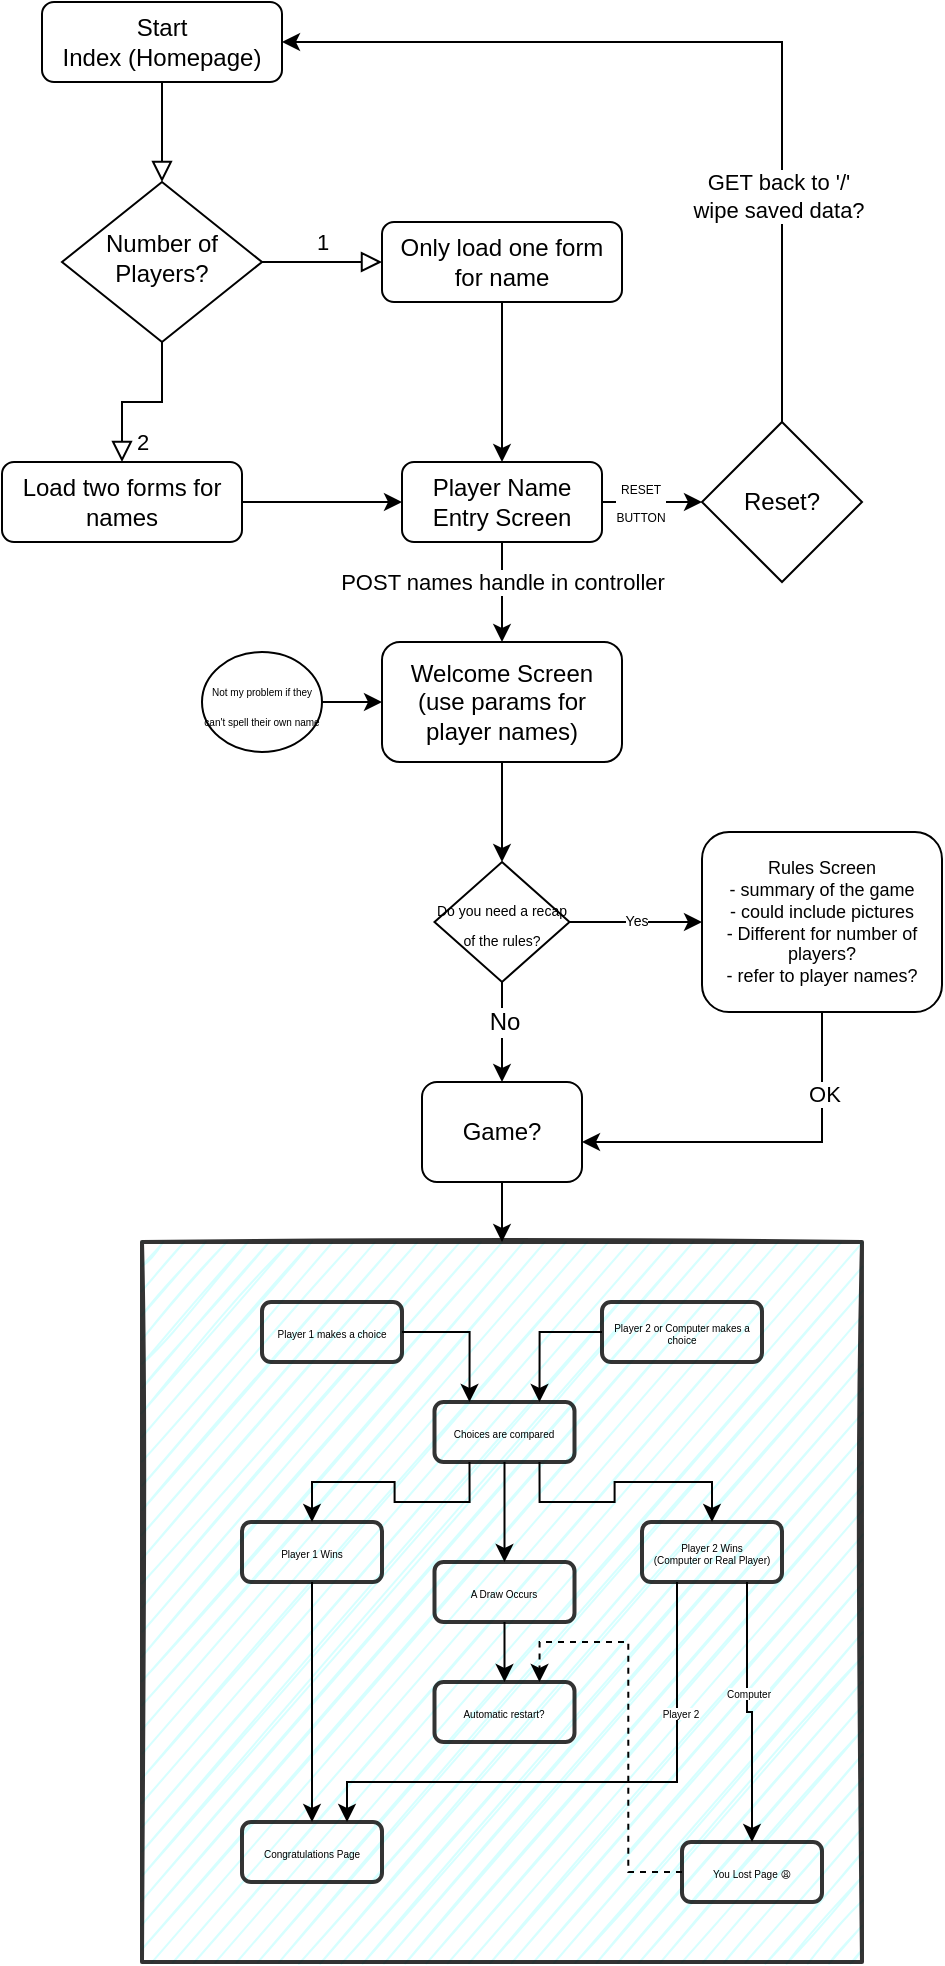 <mxfile>
    <diagram id="C5RBs43oDa-KdzZeNtuy" name="Page-1">
        <mxGraphModel dx="521" dy="329" grid="1" gridSize="10" guides="1" tooltips="1" connect="1" arrows="1" fold="1" page="1" pageScale="1" pageWidth="827" pageHeight="1169" background="none" math="0" shadow="0">
            <root>
                <mxCell id="WIyWlLk6GJQsqaUBKTNV-0"/>
                <mxCell id="WIyWlLk6GJQsqaUBKTNV-1" parent="WIyWlLk6GJQsqaUBKTNV-0"/>
                <mxCell id="4PX8sGZh6ZXdaeZX1pjj-25" value="" style="whiteSpace=wrap;html=1;aspect=fixed;fontSize=5;opacity=80;strokeWidth=2;fillColor=#CCFFFF;sketch=1;glass=0;" parent="WIyWlLk6GJQsqaUBKTNV-1" vertex="1">
                    <mxGeometry x="210" y="700" width="360" height="360" as="geometry"/>
                </mxCell>
                <mxCell id="WIyWlLk6GJQsqaUBKTNV-2" value="" style="rounded=0;html=1;jettySize=auto;orthogonalLoop=1;fontSize=11;endArrow=block;endFill=0;endSize=8;strokeWidth=1;shadow=0;labelBackgroundColor=none;edgeStyle=orthogonalEdgeStyle;" parent="WIyWlLk6GJQsqaUBKTNV-1" source="WIyWlLk6GJQsqaUBKTNV-3" target="WIyWlLk6GJQsqaUBKTNV-6" edge="1">
                    <mxGeometry relative="1" as="geometry"/>
                </mxCell>
                <mxCell id="WIyWlLk6GJQsqaUBKTNV-3" value="Start&lt;br&gt;Index (Homepage)" style="rounded=1;whiteSpace=wrap;html=1;fontSize=12;glass=0;strokeWidth=1;shadow=0;" parent="WIyWlLk6GJQsqaUBKTNV-1" vertex="1">
                    <mxGeometry x="160" y="80" width="120" height="40" as="geometry"/>
                </mxCell>
                <mxCell id="WIyWlLk6GJQsqaUBKTNV-4" value="2" style="rounded=0;html=1;jettySize=auto;orthogonalLoop=1;fontSize=11;endArrow=block;endFill=0;endSize=8;strokeWidth=1;shadow=0;labelBackgroundColor=none;edgeStyle=orthogonalEdgeStyle;entryX=0.5;entryY=0;entryDx=0;entryDy=0;" parent="WIyWlLk6GJQsqaUBKTNV-1" source="WIyWlLk6GJQsqaUBKTNV-6" target="4PX8sGZh6ZXdaeZX1pjj-4" edge="1">
                    <mxGeometry y="20" relative="1" as="geometry">
                        <mxPoint as="offset"/>
                        <mxPoint x="220" y="290" as="targetPoint"/>
                    </mxGeometry>
                </mxCell>
                <mxCell id="WIyWlLk6GJQsqaUBKTNV-5" value="1" style="edgeStyle=orthogonalEdgeStyle;rounded=0;html=1;jettySize=auto;orthogonalLoop=1;fontSize=11;endArrow=block;endFill=0;endSize=8;strokeWidth=1;shadow=0;labelBackgroundColor=none;entryX=0;entryY=0.5;entryDx=0;entryDy=0;" parent="WIyWlLk6GJQsqaUBKTNV-1" source="WIyWlLk6GJQsqaUBKTNV-6" target="4PX8sGZh6ZXdaeZX1pjj-2" edge="1">
                    <mxGeometry y="10" relative="1" as="geometry">
                        <mxPoint as="offset"/>
                        <mxPoint x="350.0" y="210" as="targetPoint"/>
                    </mxGeometry>
                </mxCell>
                <mxCell id="WIyWlLk6GJQsqaUBKTNV-6" value="Number of Players?" style="rhombus;whiteSpace=wrap;html=1;shadow=0;fontFamily=Helvetica;fontSize=12;align=center;strokeWidth=1;spacing=6;spacingTop=-4;" parent="WIyWlLk6GJQsqaUBKTNV-1" vertex="1">
                    <mxGeometry x="170" y="170" width="100" height="80" as="geometry"/>
                </mxCell>
                <mxCell id="4PX8sGZh6ZXdaeZX1pjj-8" style="edgeStyle=orthogonalEdgeStyle;rounded=0;orthogonalLoop=1;jettySize=auto;html=1;entryX=0;entryY=0.5;entryDx=0;entryDy=0;" parent="WIyWlLk6GJQsqaUBKTNV-1" source="WIyWlLk6GJQsqaUBKTNV-12" target="4PX8sGZh6ZXdaeZX1pjj-7" edge="1">
                    <mxGeometry relative="1" as="geometry"/>
                </mxCell>
                <mxCell id="SA4uv84_RfWoKcKe5siB-1" value="&lt;font style=&quot;font-size: 6px&quot;&gt;RESET&lt;br&gt;BUTTON&lt;/font&gt;" style="edgeLabel;html=1;align=center;verticalAlign=middle;resizable=0;points=[];" parent="4PX8sGZh6ZXdaeZX1pjj-8" vertex="1" connectable="0">
                    <mxGeometry x="-0.246" y="1" relative="1" as="geometry">
                        <mxPoint as="offset"/>
                    </mxGeometry>
                </mxCell>
                <mxCell id="4PX8sGZh6ZXdaeZX1pjj-11" style="edgeStyle=orthogonalEdgeStyle;rounded=0;orthogonalLoop=1;jettySize=auto;html=1;entryX=0.5;entryY=0;entryDx=0;entryDy=0;" parent="WIyWlLk6GJQsqaUBKTNV-1" source="WIyWlLk6GJQsqaUBKTNV-12" target="4PX8sGZh6ZXdaeZX1pjj-6" edge="1">
                    <mxGeometry relative="1" as="geometry"/>
                </mxCell>
                <mxCell id="4PX8sGZh6ZXdaeZX1pjj-12" value="POST names handle in controller" style="edgeLabel;html=1;align=center;verticalAlign=middle;resizable=0;points=[];" parent="4PX8sGZh6ZXdaeZX1pjj-11" vertex="1" connectable="0">
                    <mxGeometry x="-0.318" y="-1" relative="1" as="geometry">
                        <mxPoint x="1" y="3" as="offset"/>
                    </mxGeometry>
                </mxCell>
                <mxCell id="WIyWlLk6GJQsqaUBKTNV-12" value="Player Name Entry Screen" style="rounded=1;whiteSpace=wrap;html=1;fontSize=12;glass=0;strokeWidth=1;shadow=0;" parent="WIyWlLk6GJQsqaUBKTNV-1" vertex="1">
                    <mxGeometry x="340" y="310" width="100" height="40" as="geometry"/>
                </mxCell>
                <mxCell id="4PX8sGZh6ZXdaeZX1pjj-1" style="edgeStyle=orthogonalEdgeStyle;rounded=0;orthogonalLoop=1;jettySize=auto;html=1;exitX=0.5;exitY=1;exitDx=0;exitDy=0;entryX=0.5;entryY=0;entryDx=0;entryDy=0;" parent="WIyWlLk6GJQsqaUBKTNV-1" source="4PX8sGZh6ZXdaeZX1pjj-2" target="WIyWlLk6GJQsqaUBKTNV-12" edge="1">
                    <mxGeometry relative="1" as="geometry">
                        <mxPoint x="400.0" y="250" as="sourcePoint"/>
                    </mxGeometry>
                </mxCell>
                <mxCell id="4PX8sGZh6ZXdaeZX1pjj-2" value="Only load one form for name" style="rounded=1;whiteSpace=wrap;html=1;fontSize=12;glass=0;strokeWidth=1;shadow=0;" parent="WIyWlLk6GJQsqaUBKTNV-1" vertex="1">
                    <mxGeometry x="330" y="190" width="120" height="40" as="geometry"/>
                </mxCell>
                <mxCell id="4PX8sGZh6ZXdaeZX1pjj-5" style="edgeStyle=orthogonalEdgeStyle;rounded=0;orthogonalLoop=1;jettySize=auto;html=1;exitX=1;exitY=0.5;exitDx=0;exitDy=0;entryX=0;entryY=0.5;entryDx=0;entryDy=0;" parent="WIyWlLk6GJQsqaUBKTNV-1" source="4PX8sGZh6ZXdaeZX1pjj-4" target="WIyWlLk6GJQsqaUBKTNV-12" edge="1">
                    <mxGeometry relative="1" as="geometry"/>
                </mxCell>
                <mxCell id="4PX8sGZh6ZXdaeZX1pjj-4" value="Load two forms for names" style="rounded=1;whiteSpace=wrap;html=1;fontSize=12;glass=0;strokeWidth=1;shadow=0;" parent="WIyWlLk6GJQsqaUBKTNV-1" vertex="1">
                    <mxGeometry x="140" y="310" width="120" height="40" as="geometry"/>
                </mxCell>
                <mxCell id="4PX8sGZh6ZXdaeZX1pjj-14" style="edgeStyle=orthogonalEdgeStyle;rounded=0;orthogonalLoop=1;jettySize=auto;html=1;entryX=0.5;entryY=0;entryDx=0;entryDy=0;" parent="WIyWlLk6GJQsqaUBKTNV-1" source="4PX8sGZh6ZXdaeZX1pjj-6" target="4PX8sGZh6ZXdaeZX1pjj-17" edge="1">
                    <mxGeometry relative="1" as="geometry">
                        <mxPoint x="390" y="510" as="targetPoint"/>
                    </mxGeometry>
                </mxCell>
                <mxCell id="4PX8sGZh6ZXdaeZX1pjj-6" value="Welcome Screen&lt;br&gt;(use params for player names)" style="rounded=1;whiteSpace=wrap;html=1;" parent="WIyWlLk6GJQsqaUBKTNV-1" vertex="1">
                    <mxGeometry x="330" y="400" width="120" height="60" as="geometry"/>
                </mxCell>
                <mxCell id="4PX8sGZh6ZXdaeZX1pjj-10" style="edgeStyle=orthogonalEdgeStyle;rounded=0;orthogonalLoop=1;jettySize=auto;html=1;entryX=1;entryY=0.5;entryDx=0;entryDy=0;" parent="WIyWlLk6GJQsqaUBKTNV-1" source="4PX8sGZh6ZXdaeZX1pjj-7" target="WIyWlLk6GJQsqaUBKTNV-3" edge="1">
                    <mxGeometry relative="1" as="geometry">
                        <Array as="points">
                            <mxPoint x="530" y="100"/>
                        </Array>
                    </mxGeometry>
                </mxCell>
                <mxCell id="4PX8sGZh6ZXdaeZX1pjj-13" value="GET back to '/'&lt;br&gt;wipe saved data?" style="edgeLabel;html=1;align=center;verticalAlign=middle;resizable=0;points=[];" parent="4PX8sGZh6ZXdaeZX1pjj-10" vertex="1" connectable="0">
                    <mxGeometry x="-0.483" y="2" relative="1" as="geometry">
                        <mxPoint as="offset"/>
                    </mxGeometry>
                </mxCell>
                <mxCell id="4PX8sGZh6ZXdaeZX1pjj-7" value="Reset?" style="rhombus;whiteSpace=wrap;html=1;" parent="WIyWlLk6GJQsqaUBKTNV-1" vertex="1">
                    <mxGeometry x="490" y="290" width="80" height="80" as="geometry"/>
                </mxCell>
                <mxCell id="4PX8sGZh6ZXdaeZX1pjj-16" style="edgeStyle=orthogonalEdgeStyle;rounded=0;orthogonalLoop=1;jettySize=auto;html=1;entryX=0;entryY=0.5;entryDx=0;entryDy=0;" parent="WIyWlLk6GJQsqaUBKTNV-1" source="4PX8sGZh6ZXdaeZX1pjj-15" target="4PX8sGZh6ZXdaeZX1pjj-6" edge="1">
                    <mxGeometry relative="1" as="geometry"/>
                </mxCell>
                <mxCell id="4PX8sGZh6ZXdaeZX1pjj-15" value="&lt;font style=&quot;font-size: 5px&quot;&gt;Not my problem if they can't spell their own name&lt;/font&gt;" style="ellipse;whiteSpace=wrap;html=1;" parent="WIyWlLk6GJQsqaUBKTNV-1" vertex="1">
                    <mxGeometry x="240" y="405" width="60" height="50" as="geometry"/>
                </mxCell>
                <mxCell id="4PX8sGZh6ZXdaeZX1pjj-19" value="Yes" style="edgeStyle=orthogonalEdgeStyle;rounded=0;orthogonalLoop=1;jettySize=auto;html=1;fontSize=7;entryX=0;entryY=0.5;entryDx=0;entryDy=0;" parent="WIyWlLk6GJQsqaUBKTNV-1" source="4PX8sGZh6ZXdaeZX1pjj-17" target="4PX8sGZh6ZXdaeZX1pjj-20" edge="1">
                    <mxGeometry relative="1" as="geometry">
                        <mxPoint x="490" y="540" as="targetPoint"/>
                    </mxGeometry>
                </mxCell>
                <mxCell id="4PX8sGZh6ZXdaeZX1pjj-21" style="edgeStyle=orthogonalEdgeStyle;rounded=0;orthogonalLoop=1;jettySize=auto;html=1;exitX=0.5;exitY=1;exitDx=0;exitDy=0;fontSize=12;entryX=0.5;entryY=0;entryDx=0;entryDy=0;" parent="WIyWlLk6GJQsqaUBKTNV-1" source="4PX8sGZh6ZXdaeZX1pjj-17" target="4PX8sGZh6ZXdaeZX1pjj-23" edge="1">
                    <mxGeometry relative="1" as="geometry">
                        <mxPoint x="390.0" y="620" as="targetPoint"/>
                    </mxGeometry>
                </mxCell>
                <mxCell id="4PX8sGZh6ZXdaeZX1pjj-22" value="No" style="edgeLabel;html=1;align=center;verticalAlign=middle;resizable=0;points=[];fontSize=12;" parent="4PX8sGZh6ZXdaeZX1pjj-21" vertex="1" connectable="0">
                    <mxGeometry x="-0.214" y="1" relative="1" as="geometry">
                        <mxPoint as="offset"/>
                    </mxGeometry>
                </mxCell>
                <mxCell id="4PX8sGZh6ZXdaeZX1pjj-17" value="&lt;font style=&quot;font-size: 7px&quot;&gt;Do you need a recap of the rules?&lt;/font&gt;" style="rhombus;whiteSpace=wrap;html=1;" parent="WIyWlLk6GJQsqaUBKTNV-1" vertex="1">
                    <mxGeometry x="356.25" y="510" width="67.5" height="60" as="geometry"/>
                </mxCell>
                <mxCell id="4PX8sGZh6ZXdaeZX1pjj-24" style="edgeStyle=orthogonalEdgeStyle;rounded=0;orthogonalLoop=1;jettySize=auto;html=1;entryX=1;entryY=0.6;entryDx=0;entryDy=0;entryPerimeter=0;fontSize=12;" parent="WIyWlLk6GJQsqaUBKTNV-1" source="4PX8sGZh6ZXdaeZX1pjj-20" target="4PX8sGZh6ZXdaeZX1pjj-23" edge="1">
                    <mxGeometry relative="1" as="geometry">
                        <Array as="points">
                            <mxPoint x="550" y="650"/>
                        </Array>
                    </mxGeometry>
                </mxCell>
                <mxCell id="SA4uv84_RfWoKcKe5siB-0" value="OK" style="edgeLabel;html=1;align=center;verticalAlign=middle;resizable=0;points=[];" parent="4PX8sGZh6ZXdaeZX1pjj-24" vertex="1" connectable="0">
                    <mxGeometry x="-0.56" y="1" relative="1" as="geometry">
                        <mxPoint as="offset"/>
                    </mxGeometry>
                </mxCell>
                <mxCell id="4PX8sGZh6ZXdaeZX1pjj-20" value="&lt;font style=&quot;font-size: 9px&quot;&gt;Rules Screen&lt;br&gt;- summary of the game&lt;br&gt;- could include pictures&lt;br&gt;- Different for number of players?&lt;br&gt;- refer to player names?&lt;br&gt;&lt;/font&gt;" style="rounded=1;whiteSpace=wrap;html=1;fontSize=7;" parent="WIyWlLk6GJQsqaUBKTNV-1" vertex="1">
                    <mxGeometry x="490" y="495" width="120" height="90" as="geometry"/>
                </mxCell>
                <mxCell id="4PX8sGZh6ZXdaeZX1pjj-51" style="edgeStyle=orthogonalEdgeStyle;rounded=0;orthogonalLoop=1;jettySize=auto;html=1;entryX=0.5;entryY=0;entryDx=0;entryDy=0;fontSize=5;" parent="WIyWlLk6GJQsqaUBKTNV-1" source="4PX8sGZh6ZXdaeZX1pjj-23" target="4PX8sGZh6ZXdaeZX1pjj-25" edge="1">
                    <mxGeometry relative="1" as="geometry"/>
                </mxCell>
                <mxCell id="4PX8sGZh6ZXdaeZX1pjj-23" value="&lt;font style=&quot;font-size: 12px&quot;&gt;Game?&lt;/font&gt;" style="rounded=1;whiteSpace=wrap;html=1;fontSize=7;" parent="WIyWlLk6GJQsqaUBKTNV-1" vertex="1">
                    <mxGeometry x="350" y="620" width="80" height="50" as="geometry"/>
                </mxCell>
                <mxCell id="4PX8sGZh6ZXdaeZX1pjj-29" style="edgeStyle=orthogonalEdgeStyle;rounded=0;orthogonalLoop=1;jettySize=auto;html=1;exitX=1;exitY=0.5;exitDx=0;exitDy=0;entryX=0.25;entryY=0;entryDx=0;entryDy=0;fontSize=5;" parent="WIyWlLk6GJQsqaUBKTNV-1" source="4PX8sGZh6ZXdaeZX1pjj-26" target="4PX8sGZh6ZXdaeZX1pjj-28" edge="1">
                    <mxGeometry relative="1" as="geometry"/>
                </mxCell>
                <mxCell id="4PX8sGZh6ZXdaeZX1pjj-26" value="Player 1 makes a choice" style="rounded=1;whiteSpace=wrap;html=1;glass=0;sketch=0;fontSize=5;strokeWidth=2;fillColor=none;opacity=80;strokeColor=default;" parent="WIyWlLk6GJQsqaUBKTNV-1" vertex="1">
                    <mxGeometry x="270" y="730" width="70" height="30" as="geometry"/>
                </mxCell>
                <mxCell id="4PX8sGZh6ZXdaeZX1pjj-30" style="edgeStyle=orthogonalEdgeStyle;rounded=0;orthogonalLoop=1;jettySize=auto;html=1;exitX=0;exitY=0.5;exitDx=0;exitDy=0;entryX=0.75;entryY=0;entryDx=0;entryDy=0;fontSize=5;" parent="WIyWlLk6GJQsqaUBKTNV-1" source="4PX8sGZh6ZXdaeZX1pjj-27" target="4PX8sGZh6ZXdaeZX1pjj-28" edge="1">
                    <mxGeometry relative="1" as="geometry"/>
                </mxCell>
                <mxCell id="4PX8sGZh6ZXdaeZX1pjj-27" value="Player 2 or Computer makes a choice" style="rounded=1;whiteSpace=wrap;html=1;glass=0;sketch=0;fontSize=5;strokeWidth=2;fillColor=none;opacity=80;strokeColor=default;" parent="WIyWlLk6GJQsqaUBKTNV-1" vertex="1">
                    <mxGeometry x="440" y="730" width="80" height="30" as="geometry"/>
                </mxCell>
                <mxCell id="4PX8sGZh6ZXdaeZX1pjj-36" style="edgeStyle=orthogonalEdgeStyle;rounded=0;orthogonalLoop=1;jettySize=auto;html=1;exitX=0.75;exitY=1;exitDx=0;exitDy=0;entryX=0.5;entryY=0;entryDx=0;entryDy=0;fontSize=5;" parent="WIyWlLk6GJQsqaUBKTNV-1" source="4PX8sGZh6ZXdaeZX1pjj-28" target="4PX8sGZh6ZXdaeZX1pjj-34" edge="1">
                    <mxGeometry relative="1" as="geometry"/>
                </mxCell>
                <mxCell id="4PX8sGZh6ZXdaeZX1pjj-37" style="edgeStyle=orthogonalEdgeStyle;rounded=0;orthogonalLoop=1;jettySize=auto;html=1;exitX=0.5;exitY=1;exitDx=0;exitDy=0;entryX=0.5;entryY=0;entryDx=0;entryDy=0;fontSize=5;" parent="WIyWlLk6GJQsqaUBKTNV-1" source="4PX8sGZh6ZXdaeZX1pjj-28" target="4PX8sGZh6ZXdaeZX1pjj-33" edge="1">
                    <mxGeometry relative="1" as="geometry"/>
                </mxCell>
                <mxCell id="4PX8sGZh6ZXdaeZX1pjj-38" style="edgeStyle=orthogonalEdgeStyle;rounded=0;orthogonalLoop=1;jettySize=auto;html=1;exitX=0.25;exitY=1;exitDx=0;exitDy=0;entryX=0.5;entryY=0;entryDx=0;entryDy=0;fontSize=5;" parent="WIyWlLk6GJQsqaUBKTNV-1" source="4PX8sGZh6ZXdaeZX1pjj-28" target="4PX8sGZh6ZXdaeZX1pjj-32" edge="1">
                    <mxGeometry relative="1" as="geometry"/>
                </mxCell>
                <mxCell id="4PX8sGZh6ZXdaeZX1pjj-28" value="Choices are compared" style="rounded=1;whiteSpace=wrap;html=1;glass=0;sketch=0;fontSize=5;strokeWidth=2;fillColor=none;opacity=80;strokeColor=default;" parent="WIyWlLk6GJQsqaUBKTNV-1" vertex="1">
                    <mxGeometry x="356.25" y="780" width="70" height="30" as="geometry"/>
                </mxCell>
                <mxCell id="4PX8sGZh6ZXdaeZX1pjj-44" style="edgeStyle=orthogonalEdgeStyle;rounded=0;orthogonalLoop=1;jettySize=auto;html=1;exitX=0.5;exitY=1;exitDx=0;exitDy=0;entryX=0.5;entryY=0;entryDx=0;entryDy=0;fontSize=5;" parent="WIyWlLk6GJQsqaUBKTNV-1" source="4PX8sGZh6ZXdaeZX1pjj-32" target="4PX8sGZh6ZXdaeZX1pjj-43" edge="1">
                    <mxGeometry relative="1" as="geometry"/>
                </mxCell>
                <mxCell id="4PX8sGZh6ZXdaeZX1pjj-32" value="Player 1 Wins" style="rounded=1;whiteSpace=wrap;html=1;glass=0;sketch=0;fontSize=5;strokeWidth=2;fillColor=none;opacity=80;strokeColor=default;" parent="WIyWlLk6GJQsqaUBKTNV-1" vertex="1">
                    <mxGeometry x="260" y="840" width="70" height="30" as="geometry"/>
                </mxCell>
                <mxCell id="4PX8sGZh6ZXdaeZX1pjj-41" style="edgeStyle=orthogonalEdgeStyle;rounded=0;orthogonalLoop=1;jettySize=auto;html=1;exitX=0.5;exitY=1;exitDx=0;exitDy=0;entryX=0.5;entryY=0;entryDx=0;entryDy=0;fontSize=5;" parent="WIyWlLk6GJQsqaUBKTNV-1" source="4PX8sGZh6ZXdaeZX1pjj-33" target="4PX8sGZh6ZXdaeZX1pjj-40" edge="1">
                    <mxGeometry relative="1" as="geometry"/>
                </mxCell>
                <mxCell id="4PX8sGZh6ZXdaeZX1pjj-33" value="A Draw Occurs" style="rounded=1;whiteSpace=wrap;html=1;glass=0;sketch=0;fontSize=5;strokeWidth=2;fillColor=none;opacity=80;strokeColor=default;" parent="WIyWlLk6GJQsqaUBKTNV-1" vertex="1">
                    <mxGeometry x="356.25" y="860" width="70" height="30" as="geometry"/>
                </mxCell>
                <mxCell id="4PX8sGZh6ZXdaeZX1pjj-45" style="edgeStyle=orthogonalEdgeStyle;rounded=0;orthogonalLoop=1;jettySize=auto;html=1;exitX=0.25;exitY=1;exitDx=0;exitDy=0;entryX=0.75;entryY=0;entryDx=0;entryDy=0;fontSize=5;" parent="WIyWlLk6GJQsqaUBKTNV-1" source="4PX8sGZh6ZXdaeZX1pjj-34" target="4PX8sGZh6ZXdaeZX1pjj-43" edge="1">
                    <mxGeometry relative="1" as="geometry">
                        <Array as="points">
                            <mxPoint x="477" y="970"/>
                            <mxPoint x="313" y="970"/>
                        </Array>
                    </mxGeometry>
                </mxCell>
                <mxCell id="4PX8sGZh6ZXdaeZX1pjj-46" value="Player 2" style="edgeLabel;html=1;align=center;verticalAlign=middle;resizable=0;points=[];fontSize=5;" parent="4PX8sGZh6ZXdaeZX1pjj-45" vertex="1" connectable="0">
                    <mxGeometry x="-0.547" y="1" relative="1" as="geometry">
                        <mxPoint as="offset"/>
                    </mxGeometry>
                </mxCell>
                <mxCell id="4PX8sGZh6ZXdaeZX1pjj-48" style="edgeStyle=orthogonalEdgeStyle;rounded=0;orthogonalLoop=1;jettySize=auto;html=1;exitX=0.75;exitY=1;exitDx=0;exitDy=0;entryX=0.5;entryY=0;entryDx=0;entryDy=0;fontSize=5;" parent="WIyWlLk6GJQsqaUBKTNV-1" source="4PX8sGZh6ZXdaeZX1pjj-34" target="4PX8sGZh6ZXdaeZX1pjj-47" edge="1">
                    <mxGeometry relative="1" as="geometry"/>
                </mxCell>
                <mxCell id="4PX8sGZh6ZXdaeZX1pjj-49" value="Computer" style="edgeLabel;html=1;align=center;verticalAlign=middle;resizable=0;points=[];fontSize=5;" parent="4PX8sGZh6ZXdaeZX1pjj-48" vertex="1" connectable="0">
                    <mxGeometry x="-0.174" relative="1" as="geometry">
                        <mxPoint as="offset"/>
                    </mxGeometry>
                </mxCell>
                <mxCell id="4PX8sGZh6ZXdaeZX1pjj-34" value="Player 2 Wins&lt;br&gt;(Computer or Real Player)" style="rounded=1;whiteSpace=wrap;html=1;glass=0;sketch=0;fontSize=5;strokeWidth=2;fillColor=none;opacity=80;strokeColor=default;" parent="WIyWlLk6GJQsqaUBKTNV-1" vertex="1">
                    <mxGeometry x="460" y="840" width="70" height="30" as="geometry"/>
                </mxCell>
                <mxCell id="4PX8sGZh6ZXdaeZX1pjj-40" value="Automatic restart?" style="rounded=1;whiteSpace=wrap;html=1;glass=0;sketch=0;fontSize=5;strokeWidth=2;fillColor=none;opacity=80;strokeColor=default;" parent="WIyWlLk6GJQsqaUBKTNV-1" vertex="1">
                    <mxGeometry x="356.25" y="920" width="70" height="30" as="geometry"/>
                </mxCell>
                <mxCell id="4PX8sGZh6ZXdaeZX1pjj-43" value="Congratulations Page" style="rounded=1;whiteSpace=wrap;html=1;glass=0;sketch=0;fontSize=5;strokeWidth=2;fillColor=none;opacity=80;strokeColor=default;" parent="WIyWlLk6GJQsqaUBKTNV-1" vertex="1">
                    <mxGeometry x="260" y="990" width="70" height="30" as="geometry"/>
                </mxCell>
                <mxCell id="4PX8sGZh6ZXdaeZX1pjj-50" style="edgeStyle=orthogonalEdgeStyle;rounded=0;orthogonalLoop=1;jettySize=auto;html=1;entryX=0.75;entryY=0;entryDx=0;entryDy=0;fontSize=5;dashed=1;" parent="WIyWlLk6GJQsqaUBKTNV-1" source="4PX8sGZh6ZXdaeZX1pjj-47" target="4PX8sGZh6ZXdaeZX1pjj-40" edge="1">
                    <mxGeometry relative="1" as="geometry"/>
                </mxCell>
                <mxCell id="4PX8sGZh6ZXdaeZX1pjj-47" value="You Lost Page 😩" style="rounded=1;whiteSpace=wrap;html=1;glass=0;sketch=0;fontSize=5;strokeWidth=2;fillColor=none;opacity=80;strokeColor=default;" parent="WIyWlLk6GJQsqaUBKTNV-1" vertex="1">
                    <mxGeometry x="480" y="1000" width="70" height="30" as="geometry"/>
                </mxCell>
            </root>
        </mxGraphModel>
    </diagram>
</mxfile>